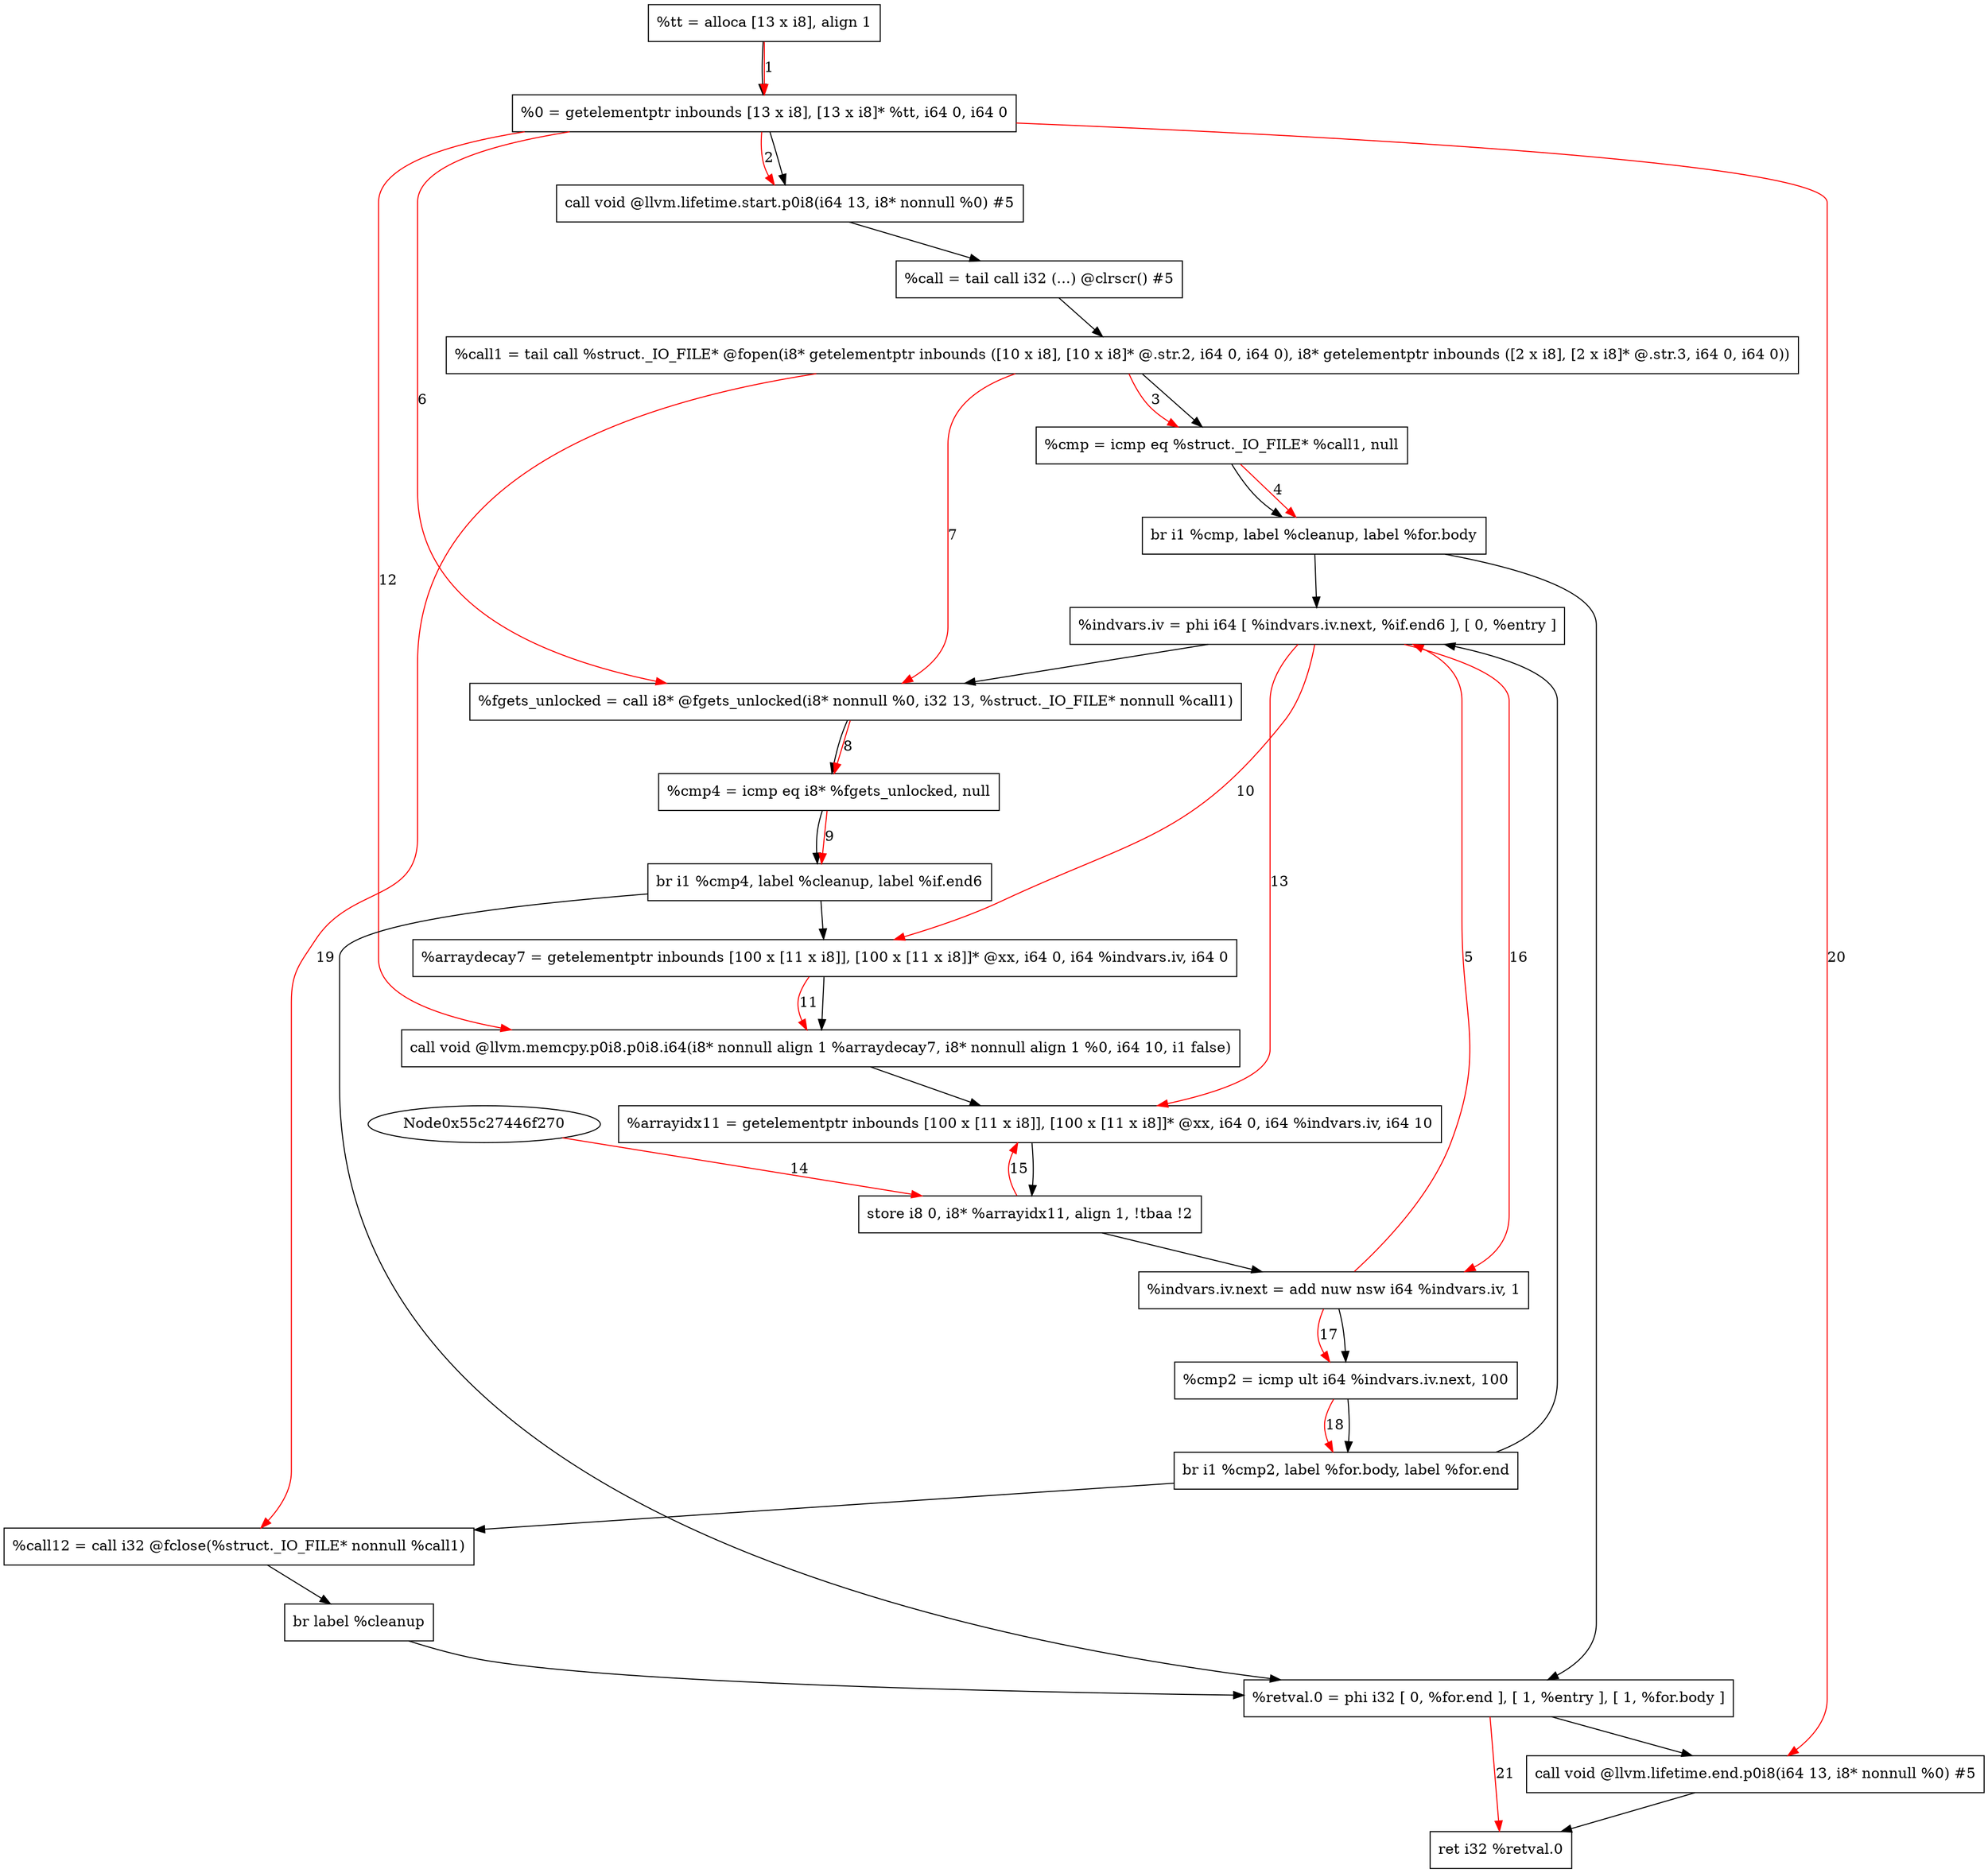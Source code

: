 digraph "CDFG for'ReadDat' function" {
	Node0x55c274471658[shape=record, label="  %tt = alloca [13 x i8], align 1"]
	Node0x55c27446c688[shape=record, label="  %0 = getelementptr inbounds [13 x i8], [13 x i8]* %tt, i64 0, i64 0"]
	Node0x55c27446c808[shape=record, label="  call void @llvm.lifetime.start.p0i8(i64 13, i8* nonnull %0) #5"]
	Node0x55c27446c8c8[shape=record, label="  %call = tail call i32 (...) @clrscr() #5"]
	Node0x55c27446c9f8[shape=record, label="  %call1 = tail call %struct._IO_FILE* @fopen(i8* getelementptr inbounds ([10 x i8], [10 x i8]* @.str.2, i64 0, i64 0), i8* getelementptr inbounds ([2 x i8], [2 x i8]* @.str.3, i64 0, i64 0))"]
	Node0x55c27446cad0[shape=record, label="  %cmp = icmp eq %struct._IO_FILE* %call1, null"]
	Node0x55c27446ccd8[shape=record, label="  br i1 %cmp, label %cleanup, label %for.body"]
	Node0x55c274473328[shape=record, label="  %indvars.iv = phi i64 [ %indvars.iv.next, %if.end6 ], [ 0, %entry ]"]
	Node0x55c274473490[shape=record, label="  %fgets_unlocked = call i8* @fgets_unlocked(i8* nonnull %0, i32 13, %struct._IO_FILE* nonnull %call1)"]
	Node0x55c274473560[shape=record, label="  %cmp4 = icmp eq i8* %fgets_unlocked, null"]
	Node0x55c2744735e8[shape=record, label="  br i1 %cmp4, label %cleanup, label %if.end6"]
	Node0x55c274473690[shape=record, label="  %arraydecay7 = getelementptr inbounds [100 x [11 x i8]], [100 x [11 x i8]]* @xx, i64 0, i64 %indvars.iv, i64 0"]
	Node0x55c274473808[shape=record, label="  call void @llvm.memcpy.p0i8.p0i8.i64(i8* nonnull align 1 %arraydecay7, i8* nonnull align 1 %0, i64 10, i1 false)"]
	Node0x55c274473910[shape=record, label="  %arrayidx11 = getelementptr inbounds [100 x [11 x i8]], [100 x [11 x i8]]* @xx, i64 0, i64 %indvars.iv, i64 10"]
	Node0x55c274473b30[shape=record, label="  store i8 0, i8* %arrayidx11, align 1, !tbaa !2"]
	Node0x55c274473bb0[shape=record, label="  %indvars.iv.next = add nuw nsw i64 %indvars.iv, 1"]
	Node0x55c274473c20[shape=record, label="  %cmp2 = icmp ult i64 %indvars.iv.next, 100"]
	Node0x55c274473cf8[shape=record, label="  br i1 %cmp2, label %for.body, label %for.end"]
	Node0x55c274473d90[shape=record, label="  %call12 = call i32 @fclose(%struct._IO_FILE* nonnull %call1)"]
	Node0x55c27446cc48[shape=record, label="  br label %cleanup"]
	Node0x55c274473e38[shape=record, label="  %retval.0 = phi i32 [ 0, %for.end ], [ 1, %entry ], [ 1, %for.body ]"]
	Node0x55c274473fc8[shape=record, label="  call void @llvm.lifetime.end.p0i8(i64 13, i8* nonnull %0) #5"]
	Node0x55c27446cb98[shape=record, label="  ret i32 %retval.0"]
	Node0x55c274471658 -> Node0x55c27446c688
	Node0x55c27446c688 -> Node0x55c27446c808
	Node0x55c27446c808 -> Node0x55c27446c8c8
	Node0x55c27446c8c8 -> Node0x55c27446c9f8
	Node0x55c27446c9f8 -> Node0x55c27446cad0
	Node0x55c27446cad0 -> Node0x55c27446ccd8
	Node0x55c27446ccd8 -> Node0x55c274473e38
	Node0x55c27446ccd8 -> Node0x55c274473328
	Node0x55c274473328 -> Node0x55c274473490
	Node0x55c274473490 -> Node0x55c274473560
	Node0x55c274473560 -> Node0x55c2744735e8
	Node0x55c2744735e8 -> Node0x55c274473e38
	Node0x55c2744735e8 -> Node0x55c274473690
	Node0x55c274473690 -> Node0x55c274473808
	Node0x55c274473808 -> Node0x55c274473910
	Node0x55c274473910 -> Node0x55c274473b30
	Node0x55c274473b30 -> Node0x55c274473bb0
	Node0x55c274473bb0 -> Node0x55c274473c20
	Node0x55c274473c20 -> Node0x55c274473cf8
	Node0x55c274473cf8 -> Node0x55c274473328
	Node0x55c274473cf8 -> Node0x55c274473d90
	Node0x55c274473d90 -> Node0x55c27446cc48
	Node0x55c27446cc48 -> Node0x55c274473e38
	Node0x55c274473e38 -> Node0x55c274473fc8
	Node0x55c274473fc8 -> Node0x55c27446cb98
edge [color=red]
	Node0x55c274471658 -> Node0x55c27446c688[label="1"]
	Node0x55c27446c688 -> Node0x55c27446c808[label="2"]
	Node0x55c27446c9f8 -> Node0x55c27446cad0[label="3"]
	Node0x55c27446cad0 -> Node0x55c27446ccd8[label="4"]
	Node0x55c274473bb0 -> Node0x55c274473328[label="5"]
	Node0x55c27446c688 -> Node0x55c274473490[label="6"]
	Node0x55c27446c9f8 -> Node0x55c274473490[label="7"]
	Node0x55c274473490 -> Node0x55c274473560[label="8"]
	Node0x55c274473560 -> Node0x55c2744735e8[label="9"]
	Node0x55c274473328 -> Node0x55c274473690[label="10"]
	Node0x55c274473690 -> Node0x55c274473808[label="11"]
	Node0x55c27446c688 -> Node0x55c274473808[label="12"]
	Node0x55c274473328 -> Node0x55c274473910[label="13"]
	Node0x55c27446f270 -> Node0x55c274473b30[label="14"]
	Node0x55c274473b30 -> Node0x55c274473910[label="15"]
	Node0x55c274473328 -> Node0x55c274473bb0[label="16"]
	Node0x55c274473bb0 -> Node0x55c274473c20[label="17"]
	Node0x55c274473c20 -> Node0x55c274473cf8[label="18"]
	Node0x55c27446c9f8 -> Node0x55c274473d90[label="19"]
	Node0x55c27446c688 -> Node0x55c274473fc8[label="20"]
	Node0x55c274473e38 -> Node0x55c27446cb98[label="21"]
}
